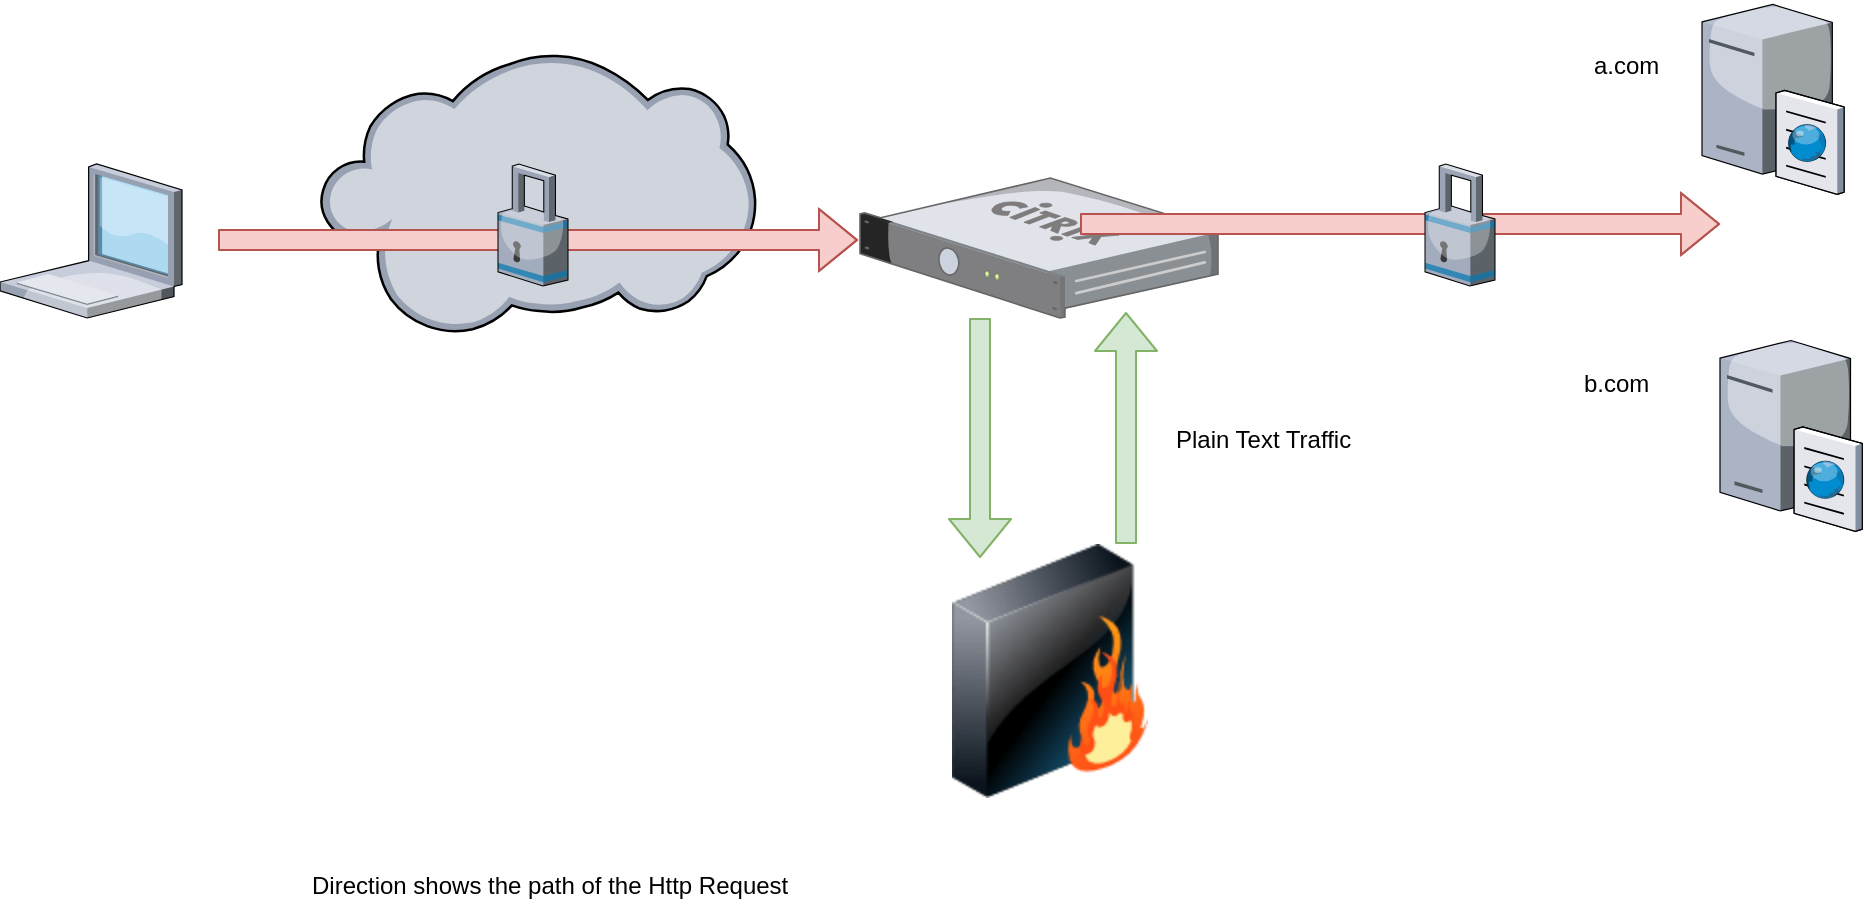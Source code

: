 <mxfile version="12.0.0" type="github" pages="1"><diagram id="GZO49Fite9xT6MHJJvje" name="Page-1"><mxGraphModel dx="946" dy="561" grid="1" gridSize="10" guides="1" tooltips="1" connect="1" arrows="1" fold="1" page="1" pageScale="1" pageWidth="1169" pageHeight="827" math="0" shadow="0"><root><mxCell id="0"/><mxCell id="1" parent="0"/><mxCell id="JjbN88iBNjUqHHnpm9Hd-1" value="" style="verticalLabelPosition=bottom;aspect=fixed;html=1;verticalAlign=top;strokeColor=none;align=center;outlineConnect=0;shape=mxgraph.citrix.laptop_1;" vertex="1" parent="1"><mxGeometry x="20" y="110" width="91" height="77" as="geometry"/></mxCell><mxCell id="JjbN88iBNjUqHHnpm9Hd-2" value="" style="verticalLabelPosition=bottom;aspect=fixed;html=1;verticalAlign=top;strokeColor=none;align=center;outlineConnect=0;shape=mxgraph.citrix.branch_repeater;" vertex="1" parent="1"><mxGeometry x="450" y="117" width="179" height="70" as="geometry"/></mxCell><mxCell id="JjbN88iBNjUqHHnpm9Hd-4" value="" style="verticalLabelPosition=bottom;aspect=fixed;html=1;verticalAlign=top;strokeColor=none;align=center;outlineConnect=0;shape=mxgraph.citrix.cloud;" vertex="1" parent="1"><mxGeometry x="180" y="54" width="218" height="142" as="geometry"/></mxCell><mxCell id="JjbN88iBNjUqHHnpm9Hd-5" value="" style="image;html=1;labelBackgroundColor=#ffffff;image=img/lib/clip_art/networking/Firewall_128x128.png" vertex="1" parent="1"><mxGeometry x="400" y="300" width="290" height="127" as="geometry"/></mxCell><mxCell id="JjbN88iBNjUqHHnpm9Hd-6" value="" style="shape=flexArrow;endArrow=classic;html=1;fillColor=#f8cecc;strokeColor=#b85450;" edge="1" parent="1"><mxGeometry width="50" height="50" relative="1" as="geometry"><mxPoint x="129" y="148" as="sourcePoint"/><mxPoint x="449" y="148" as="targetPoint"/><Array as="points"><mxPoint x="349" y="148"/></Array></mxGeometry></mxCell><mxCell id="JjbN88iBNjUqHHnpm9Hd-7" value="" style="verticalLabelPosition=bottom;aspect=fixed;html=1;verticalAlign=top;strokeColor=none;align=center;outlineConnect=0;shape=mxgraph.citrix.ftp_server;" vertex="1" parent="1"><mxGeometry x="871" y="28" width="71" height="97" as="geometry"/></mxCell><mxCell id="JjbN88iBNjUqHHnpm9Hd-8" value="" style="verticalLabelPosition=bottom;aspect=fixed;html=1;verticalAlign=top;strokeColor=none;align=center;outlineConnect=0;shape=mxgraph.citrix.cache_server;" vertex="1" parent="1"><mxGeometry x="880" y="196" width="71" height="97.5" as="geometry"/></mxCell><mxCell id="JjbN88iBNjUqHHnpm9Hd-9" value="" style="shape=flexArrow;endArrow=classic;html=1;fillColor=#f8cecc;strokeColor=#b85450;" edge="1" parent="1"><mxGeometry width="50" height="50" relative="1" as="geometry"><mxPoint x="560" y="140" as="sourcePoint"/><mxPoint x="880" y="140" as="targetPoint"/><Array as="points"><mxPoint x="780" y="140"/></Array></mxGeometry></mxCell><mxCell id="JjbN88iBNjUqHHnpm9Hd-10" value="" style="verticalLabelPosition=bottom;aspect=fixed;html=1;verticalAlign=top;strokeColor=none;align=center;outlineConnect=0;shape=mxgraph.citrix.security;" vertex="1" parent="1"><mxGeometry x="732.5" y="110" width="35" height="61" as="geometry"/></mxCell><mxCell id="JjbN88iBNjUqHHnpm9Hd-11" value="" style="shape=flexArrow;endArrow=classic;html=1;fillColor=#d5e8d4;strokeColor=#82b366;" edge="1" parent="1"><mxGeometry width="50" height="50" relative="1" as="geometry"><mxPoint x="510" y="187" as="sourcePoint"/><mxPoint x="510" y="307" as="targetPoint"/></mxGeometry></mxCell><mxCell id="JjbN88iBNjUqHHnpm9Hd-12" value="" style="shape=flexArrow;endArrow=classic;html=1;fillColor=#d5e8d4;strokeColor=#82b366;" edge="1" parent="1"><mxGeometry width="50" height="50" relative="1" as="geometry"><mxPoint x="583" y="300" as="sourcePoint"/><mxPoint x="583" y="184" as="targetPoint"/></mxGeometry></mxCell><mxCell id="JjbN88iBNjUqHHnpm9Hd-13" value="Plain Text Traffic&amp;nbsp;" style="text;html=1;resizable=0;points=[];autosize=1;align=left;verticalAlign=top;spacingTop=-4;" vertex="1" parent="1"><mxGeometry x="606" y="238" width="110" height="20" as="geometry"/></mxCell><mxCell id="JjbN88iBNjUqHHnpm9Hd-14" value="a.com" style="text;html=1;resizable=0;points=[];autosize=1;align=left;verticalAlign=top;spacingTop=-4;" vertex="1" parent="1"><mxGeometry x="815" y="51" width="50" height="20" as="geometry"/></mxCell><mxCell id="JjbN88iBNjUqHHnpm9Hd-15" value="b.com" style="text;html=1;resizable=0;points=[];autosize=1;align=left;verticalAlign=top;spacingTop=-4;" vertex="1" parent="1"><mxGeometry x="810" y="210" width="50" height="20" as="geometry"/></mxCell><mxCell id="JjbN88iBNjUqHHnpm9Hd-3" value="" style="verticalLabelPosition=bottom;aspect=fixed;html=1;verticalAlign=top;strokeColor=none;align=center;outlineConnect=0;shape=mxgraph.citrix.security;" vertex="1" parent="1"><mxGeometry x="269" y="110" width="35" height="61" as="geometry"/></mxCell><mxCell id="JjbN88iBNjUqHHnpm9Hd-16" value="Direction shows the path of the Http Request&amp;nbsp;" style="text;html=1;resizable=0;points=[];autosize=1;align=left;verticalAlign=top;spacingTop=-4;" vertex="1" parent="1"><mxGeometry x="174" y="461" width="260" height="20" as="geometry"/></mxCell></root></mxGraphModel></diagram></mxfile>